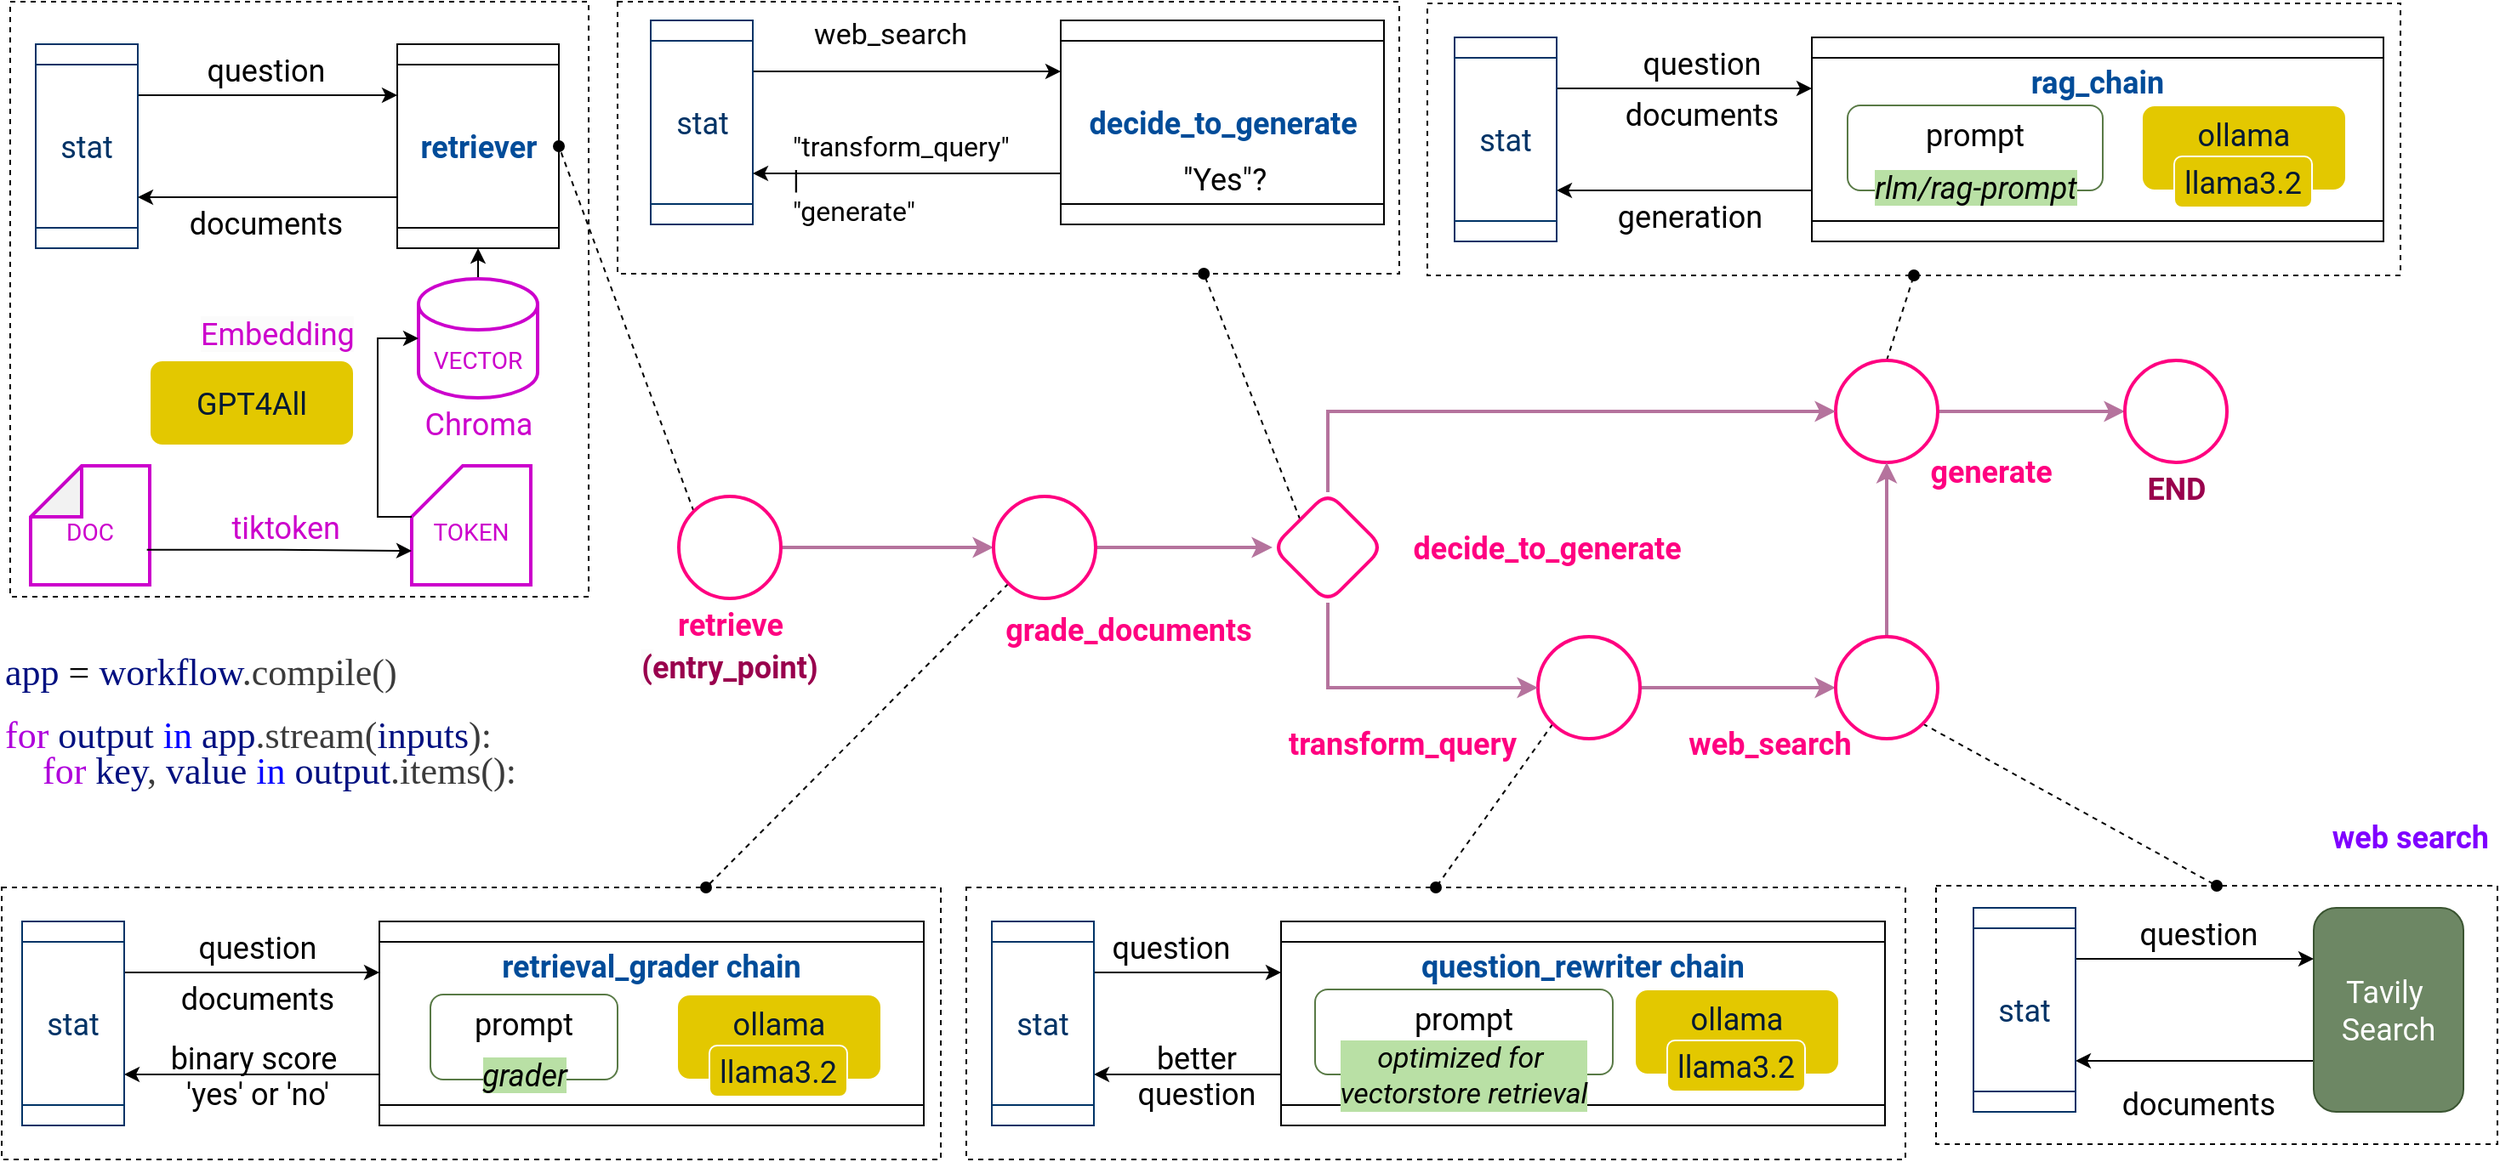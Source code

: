 <mxfile version="24.7.17">
  <diagram name="第 1 页" id="JGTNSw7YOtRR2n-2OMZs">
    <mxGraphModel dx="2571" dy="1176" grid="1" gridSize="10" guides="1" tooltips="1" connect="1" arrows="1" fold="1" page="1" pageScale="1" pageWidth="827" pageHeight="1169" math="0" shadow="0">
      <root>
        <mxCell id="0" />
        <mxCell id="1" parent="0" />
        <mxCell id="DDGEUJCVJTAiT2eQpah1-75" value="" style="rounded=0;whiteSpace=wrap;html=1;dashed=1;fontFamily=Roboto;fontSize=18;labelBackgroundColor=none;fontColor=default;fontStyle=0;" parent="1" vertex="1">
          <mxGeometry x="-253" y="159" width="340" height="350" as="geometry" />
        </mxCell>
        <mxCell id="DDGEUJCVJTAiT2eQpah1-27" value="&lt;div style=&quot;line-height: 21px; white-space: pre; font-size: 18px;&quot;&gt;&lt;span style=&quot;font-size: 18px;&quot;&gt;retriever&lt;/span&gt;&lt;/div&gt;" style="shape=process;whiteSpace=wrap;html=1;backgroundOutline=1;direction=south;fontFamily=Roboto;fontSize=18;fontColor=#004C99;labelBackgroundColor=none;fontStyle=1;" parent="1" vertex="1">
          <mxGeometry x="-25.5" y="184" width="95" height="120" as="geometry" />
        </mxCell>
        <mxCell id="DDGEUJCVJTAiT2eQpah1-109" value="" style="rounded=0;whiteSpace=wrap;html=1;dashed=1;fontColor=default;fontFamily=Roboto;fontSize=18;" parent="1" vertex="1">
          <mxGeometry x="104" y="159" width="459.5" height="160" as="geometry" />
        </mxCell>
        <mxCell id="DDGEUJCVJTAiT2eQpah1-105" value="&lt;span style=&quot;font-size: 18px; white-space: pre; background-color: rgb(255, 255, 255);&quot;&gt;decide_to_generate&lt;/span&gt;" style="shape=process;whiteSpace=wrap;html=1;backgroundOutline=1;direction=south;fontFamily=Roboto;fontSize=18;fontColor=#004C99;labelBackgroundColor=none;fontStyle=1;" parent="1" vertex="1">
          <mxGeometry x="364.5" y="170" width="190" height="120" as="geometry" />
        </mxCell>
        <mxCell id="DDGEUJCVJTAiT2eQpah1-88" value="" style="rounded=0;whiteSpace=wrap;html=1;dashed=1;fontColor=default;fontFamily=Roboto;fontSize=18;" parent="1" vertex="1">
          <mxGeometry x="309" y="680" width="552" height="160" as="geometry" />
        </mxCell>
        <mxCell id="DDGEUJCVJTAiT2eQpah1-64" value="&lt;div style=&quot;background-color: rgb(255, 255, 255); font-size: 18px; line-height: 21px; white-space-collapse: preserve;&quot;&gt;&lt;span style=&quot;font-size: 18px;&quot;&gt;better&lt;/span&gt;&lt;/div&gt;&lt;div style=&quot;background-color: rgb(255, 255, 255); font-size: 18px; line-height: 21px; white-space-collapse: preserve;&quot;&gt;&lt;span style=&quot;font-size: 18px;&quot;&gt;question&lt;/span&gt;&lt;/div&gt;" style="text;html=1;align=center;verticalAlign=middle;resizable=0;points=[];autosize=1;strokeColor=none;fillColor=none;fontFamily=Roboto;fontSize=18;labelBackgroundColor=none;fontColor=default;fontStyle=0;" parent="1" vertex="1">
          <mxGeometry x="399" y="760" width="90" height="60" as="geometry" />
        </mxCell>
        <mxCell id="DDGEUJCVJTAiT2eQpah1-95" value="" style="rounded=0;whiteSpace=wrap;html=1;dashed=1;fontColor=default;fontFamily=Roboto;fontSize=18;" parent="1" vertex="1">
          <mxGeometry x="879" y="679" width="330" height="152" as="geometry" />
        </mxCell>
        <mxCell id="DDGEUJCVJTAiT2eQpah1-85" value="" style="rounded=0;whiteSpace=wrap;html=1;dashed=1;fontColor=default;fontFamily=Roboto;fontSize=18;" parent="1" vertex="1">
          <mxGeometry x="-258" y="680" width="552" height="160" as="geometry" />
        </mxCell>
        <mxCell id="DDGEUJCVJTAiT2eQpah1-83" value="" style="rounded=0;whiteSpace=wrap;html=1;dashed=1;fontColor=default;fontFamily=Roboto;fontSize=18;" parent="1" vertex="1">
          <mxGeometry x="580" y="160" width="572" height="160" as="geometry" />
        </mxCell>
        <mxCell id="DDGEUJCVJTAiT2eQpah1-49" value="&lt;div style=&quot;line-height: 21px; white-space: pre; font-size: 18px;&quot;&gt;&lt;div style=&quot;line-height: 21px; font-size: 18px;&quot;&gt;&lt;div style=&quot;line-height: 21px; font-size: 18px;&quot;&gt;&lt;span style=&quot;font-size: 18px;&quot;&gt;rag_chain&lt;/span&gt;&lt;/div&gt;&lt;/div&gt;&lt;/div&gt;" style="shape=process;whiteSpace=wrap;html=1;backgroundOutline=1;direction=south;fontFamily=Roboto;fontSize=18;fontColor=#004C99;verticalAlign=top;spacingTop=9;labelBackgroundColor=none;fontStyle=1;" parent="1" vertex="1">
          <mxGeometry x="806" y="180" width="336" height="120" as="geometry" />
        </mxCell>
        <mxCell id="DDGEUJCVJTAiT2eQpah1-59" value="&lt;div style=&quot;font-size: 18px; line-height: 21px; white-space: pre;&quot;&gt;&lt;span style=&quot;font-size: 18px;&quot;&gt;prompt&lt;/span&gt;&lt;/div&gt;" style="rounded=1;whiteSpace=wrap;html=1;verticalAlign=top;fontFamily=Roboto;fontSize=18;labelBackgroundColor=none;fontColor=default;fontStyle=0;strokeColor=#597A46;" parent="1" vertex="1">
          <mxGeometry x="827" y="220" width="150" height="50" as="geometry" />
        </mxCell>
        <mxCell id="DDGEUJCVJTAiT2eQpah1-47" value="&lt;div style=&quot;font-size: 18px; line-height: 21px; white-space-collapse: preserve;&quot;&gt;&lt;span style=&quot;font-size: 18px;&quot;&gt;binary score &lt;/span&gt;&lt;/div&gt;&lt;div style=&quot;font-size: 18px; line-height: 21px; white-space-collapse: preserve;&quot;&gt;&lt;span style=&quot;font-size: 18px;&quot;&gt;&#39;yes&#39; or &#39;no&#39;&lt;/span&gt;&lt;/div&gt;" style="text;html=1;align=center;verticalAlign=middle;resizable=0;points=[];autosize=1;strokeColor=none;fillColor=none;fontFamily=Roboto;fontSize=18;labelBackgroundColor=none;fontColor=default;fontStyle=0;" parent="1" vertex="1">
          <mxGeometry x="-173" y="760" width="130" height="60" as="geometry" />
        </mxCell>
        <mxCell id="DDGEUJCVJTAiT2eQpah1-48" style="edgeStyle=orthogonalEdgeStyle;rounded=0;orthogonalLoop=1;jettySize=auto;html=1;exitX=0.75;exitY=1;exitDx=0;exitDy=0;entryX=0.75;entryY=0;entryDx=0;entryDy=0;fontFamily=Roboto;fontSize=18;labelBackgroundColor=none;fontColor=default;fontStyle=0;" parent="1" source="DDGEUJCVJTAiT2eQpah1-38" target="DDGEUJCVJTAiT2eQpah1-42" edge="1">
          <mxGeometry relative="1" as="geometry" />
        </mxCell>
        <mxCell id="DDGEUJCVJTAiT2eQpah1-38" value="&lt;div style=&quot;line-height: 21px; white-space: pre; font-size: 18px;&quot;&gt;&lt;div style=&quot;line-height: 21px; font-size: 18px;&quot;&gt;&lt;span style=&quot;font-size: 18px;&quot;&gt;retrieval_grader chain&lt;/span&gt;&lt;/div&gt;&lt;/div&gt;" style="shape=process;whiteSpace=wrap;html=1;backgroundOutline=1;direction=south;fontFamily=Roboto;fontSize=18;fontColor=#004C99;verticalAlign=top;spacingTop=9;labelBackgroundColor=none;fontStyle=1;" parent="1" vertex="1">
          <mxGeometry x="-36" y="700" width="320" height="120" as="geometry" />
        </mxCell>
        <mxCell id="DDGEUJCVJTAiT2eQpah1-40" value="ollama" style="rounded=1;whiteSpace=wrap;html=1;verticalAlign=top;fontFamily=Roboto;fontSize=18;labelBackgroundColor=none;fontColor=#001933;fontStyle=0;strokeColor=#FFFFFF;fillColor=#e3c800;" parent="1" vertex="1">
          <mxGeometry x="139" y="743" width="120" height="50" as="geometry" />
        </mxCell>
        <mxCell id="DDGEUJCVJTAiT2eQpah1-14" style="edgeStyle=orthogonalEdgeStyle;rounded=0;orthogonalLoop=1;jettySize=auto;html=1;exitX=1;exitY=0.5;exitDx=0;exitDy=0;entryX=0;entryY=0.5;entryDx=0;entryDy=0;fontSize=18;fontFamily=Roboto;labelBackgroundColor=none;fontColor=default;fontStyle=0;strokeWidth=2;strokeColor=#B5739D;" parent="1" source="DDGEUJCVJTAiT2eQpah1-1" target="DDGEUJCVJTAiT2eQpah1-2" edge="1">
          <mxGeometry relative="1" as="geometry" />
        </mxCell>
        <mxCell id="DDGEUJCVJTAiT2eQpah1-78" style="rounded=0;orthogonalLoop=1;jettySize=auto;html=1;exitX=0;exitY=0;exitDx=0;exitDy=0;entryX=0.5;entryY=0;entryDx=0;entryDy=0;endArrow=oval;endFill=1;fontFamily=Roboto;fontSize=18;labelBackgroundColor=none;fontColor=default;fontStyle=0;dashed=1;" parent="1" source="DDGEUJCVJTAiT2eQpah1-1" target="DDGEUJCVJTAiT2eQpah1-27" edge="1">
          <mxGeometry relative="1" as="geometry" />
        </mxCell>
        <mxCell id="DDGEUJCVJTAiT2eQpah1-1" value="" style="ellipse;whiteSpace=wrap;html=1;aspect=fixed;fontSize=18;fontFamily=Roboto;labelBackgroundColor=none;fontColor=default;fontStyle=0;strokeWidth=2;strokeColor=#FF0080;" parent="1" vertex="1">
          <mxGeometry x="140" y="450" width="60" height="60" as="geometry" />
        </mxCell>
        <mxCell id="DDGEUJCVJTAiT2eQpah1-17" style="edgeStyle=orthogonalEdgeStyle;rounded=0;orthogonalLoop=1;jettySize=auto;html=1;exitX=1;exitY=0.5;exitDx=0;exitDy=0;entryX=0;entryY=0.5;entryDx=0;entryDy=0;fontSize=18;fontFamily=Roboto;labelBackgroundColor=none;fontColor=default;fontStyle=0;strokeWidth=2;strokeColor=#B5739D;" parent="1" source="DDGEUJCVJTAiT2eQpah1-2" target="DDGEUJCVJTAiT2eQpah1-16" edge="1">
          <mxGeometry relative="1" as="geometry" />
        </mxCell>
        <mxCell id="DDGEUJCVJTAiT2eQpah1-86" style="rounded=0;orthogonalLoop=1;jettySize=auto;html=1;exitX=0;exitY=1;exitDx=0;exitDy=0;entryX=0.75;entryY=0;entryDx=0;entryDy=0;endArrow=oval;endFill=1;fontColor=default;fontFamily=Roboto;fontSize=18;dashed=1;" parent="1" source="DDGEUJCVJTAiT2eQpah1-2" target="DDGEUJCVJTAiT2eQpah1-85" edge="1">
          <mxGeometry relative="1" as="geometry" />
        </mxCell>
        <mxCell id="DDGEUJCVJTAiT2eQpah1-2" value="" style="ellipse;whiteSpace=wrap;html=1;aspect=fixed;fontSize=18;fontFamily=Roboto;labelBackgroundColor=none;fontColor=default;fontStyle=0;strokeWidth=2;strokeColor=#FF0080;" parent="1" vertex="1">
          <mxGeometry x="325" y="450" width="60" height="60" as="geometry" />
        </mxCell>
        <mxCell id="DDGEUJCVJTAiT2eQpah1-20" style="edgeStyle=orthogonalEdgeStyle;rounded=0;orthogonalLoop=1;jettySize=auto;html=1;exitX=1;exitY=0.5;exitDx=0;exitDy=0;entryX=0;entryY=0.5;entryDx=0;entryDy=0;fontSize=18;fontFamily=Roboto;labelBackgroundColor=none;fontColor=default;fontStyle=0;strokeWidth=2;strokeColor=#B5739D;" parent="1" source="DDGEUJCVJTAiT2eQpah1-3" target="DDGEUJCVJTAiT2eQpah1-5" edge="1">
          <mxGeometry relative="1" as="geometry" />
        </mxCell>
        <mxCell id="DDGEUJCVJTAiT2eQpah1-84" style="rounded=0;orthogonalLoop=1;jettySize=auto;html=1;exitX=0.5;exitY=0;exitDx=0;exitDy=0;entryX=0.5;entryY=1;entryDx=0;entryDy=0;endArrow=oval;endFill=1;fontColor=default;fontFamily=Roboto;fontSize=18;dashed=1;" parent="1" source="DDGEUJCVJTAiT2eQpah1-3" target="DDGEUJCVJTAiT2eQpah1-83" edge="1">
          <mxGeometry relative="1" as="geometry">
            <mxPoint x="1156.5" y="193" as="sourcePoint" />
          </mxGeometry>
        </mxCell>
        <mxCell id="DDGEUJCVJTAiT2eQpah1-3" value="" style="ellipse;whiteSpace=wrap;html=1;aspect=fixed;fontSize=18;fontFamily=Roboto;labelBackgroundColor=none;fontColor=default;fontStyle=0;strokeWidth=2;strokeColor=#FF0080;" parent="1" vertex="1">
          <mxGeometry x="820" y="370" width="60" height="60" as="geometry" />
        </mxCell>
        <mxCell id="DDGEUJCVJTAiT2eQpah1-89" style="rounded=0;orthogonalLoop=1;jettySize=auto;html=1;exitX=0;exitY=1;exitDx=0;exitDy=0;entryX=0.5;entryY=0;entryDx=0;entryDy=0;endArrow=oval;endFill=1;fontColor=default;fontFamily=Roboto;fontSize=18;dashed=1;" parent="1" source="DDGEUJCVJTAiT2eQpah1-4" target="DDGEUJCVJTAiT2eQpah1-88" edge="1">
          <mxGeometry relative="1" as="geometry" />
        </mxCell>
        <mxCell id="DDGEUJCVJTAiT2eQpah1-97" style="edgeStyle=orthogonalEdgeStyle;rounded=0;orthogonalLoop=1;jettySize=auto;html=1;exitX=1;exitY=0.5;exitDx=0;exitDy=0;entryX=0;entryY=0.5;entryDx=0;entryDy=0;fontColor=default;fontFamily=Roboto;fontSize=18;strokeWidth=2;strokeColor=#B5739D;" parent="1" source="DDGEUJCVJTAiT2eQpah1-4" target="DDGEUJCVJTAiT2eQpah1-6" edge="1">
          <mxGeometry relative="1" as="geometry" />
        </mxCell>
        <mxCell id="DDGEUJCVJTAiT2eQpah1-4" value="" style="ellipse;whiteSpace=wrap;html=1;aspect=fixed;fontSize=18;fontFamily=Roboto;labelBackgroundColor=none;fontColor=default;fontStyle=0;strokeWidth=2;strokeColor=#FF0080;" parent="1" vertex="1">
          <mxGeometry x="645" y="532.5" width="60" height="60" as="geometry" />
        </mxCell>
        <mxCell id="DDGEUJCVJTAiT2eQpah1-5" value="" style="ellipse;whiteSpace=wrap;html=1;aspect=fixed;fontSize=18;fontFamily=Roboto;labelBackgroundColor=none;fontColor=default;fontStyle=0;strokeWidth=2;strokeColor=#FF0080;" parent="1" vertex="1">
          <mxGeometry x="990" y="370" width="60" height="60" as="geometry" />
        </mxCell>
        <mxCell id="DDGEUJCVJTAiT2eQpah1-96" style="rounded=0;orthogonalLoop=1;jettySize=auto;html=1;exitX=1;exitY=1;exitDx=0;exitDy=0;entryX=0.5;entryY=0;entryDx=0;entryDy=0;endArrow=oval;endFill=1;fontColor=default;fontFamily=Roboto;fontSize=18;dashed=1;" parent="1" source="DDGEUJCVJTAiT2eQpah1-6" target="DDGEUJCVJTAiT2eQpah1-95" edge="1">
          <mxGeometry relative="1" as="geometry" />
        </mxCell>
        <mxCell id="DDGEUJCVJTAiT2eQpah1-98" style="edgeStyle=orthogonalEdgeStyle;rounded=0;orthogonalLoop=1;jettySize=auto;html=1;exitX=0.5;exitY=0;exitDx=0;exitDy=0;fontColor=default;fontFamily=Roboto;fontSize=18;strokeWidth=2;strokeColor=#B5739D;" parent="1" source="DDGEUJCVJTAiT2eQpah1-6" target="DDGEUJCVJTAiT2eQpah1-3" edge="1">
          <mxGeometry relative="1" as="geometry" />
        </mxCell>
        <mxCell id="DDGEUJCVJTAiT2eQpah1-6" value="" style="ellipse;whiteSpace=wrap;html=1;aspect=fixed;fontSize=18;fontFamily=Roboto;labelBackgroundColor=none;fontColor=default;fontStyle=0;strokeWidth=2;strokeColor=#FF0080;" parent="1" vertex="1">
          <mxGeometry x="820" y="532.5" width="60" height="60" as="geometry" />
        </mxCell>
        <mxCell id="DDGEUJCVJTAiT2eQpah1-7" value="&lt;div style=&quot;font-size: 18px; line-height: 21px; white-space-collapse: preserve;&quot;&gt;&lt;span style=&quot;font-size: 18px;&quot;&gt;retrieve&lt;/span&gt;&lt;/div&gt;" style="text;html=1;align=center;verticalAlign=middle;resizable=0;points=[];autosize=1;strokeColor=none;fillColor=none;fontSize=18;fontFamily=Roboto;fontColor=#FF0080;labelBackgroundColor=none;fontStyle=1;" parent="1" vertex="1">
          <mxGeometry x="130" y="510" width="80" height="30" as="geometry" />
        </mxCell>
        <mxCell id="DDGEUJCVJTAiT2eQpah1-8" value="&lt;div style=&quot;font-size: 18px; line-height: 21px; white-space-collapse: preserve;&quot;&gt;&lt;span style=&quot;font-size: 18px;&quot;&gt;grade_documents&lt;/span&gt;&lt;/div&gt;" style="text;html=1;align=center;verticalAlign=middle;resizable=0;points=[];autosize=1;strokeColor=none;fillColor=none;fontSize=18;fontFamily=Roboto;fontColor=#FF0080;labelBackgroundColor=none;fontStyle=1;" parent="1" vertex="1">
          <mxGeometry x="319" y="512.5" width="170" height="30" as="geometry" />
        </mxCell>
        <mxCell id="DDGEUJCVJTAiT2eQpah1-9" value="&lt;div style=&quot;font-size: 18px; line-height: 21px; white-space-collapse: preserve;&quot;&gt;&lt;span style=&quot;font-size: 18px;&quot;&gt;generate&lt;/span&gt;&lt;/div&gt;" style="text;html=1;align=center;verticalAlign=middle;resizable=0;points=[];autosize=1;strokeColor=none;fillColor=none;fontSize=18;fontFamily=Roboto;fontColor=#FF0080;labelBackgroundColor=none;fontStyle=1;" parent="1" vertex="1">
          <mxGeometry x="866" y="420" width="90" height="30" as="geometry" />
        </mxCell>
        <mxCell id="DDGEUJCVJTAiT2eQpah1-10" value="&lt;div style=&quot;font-size: 18px; line-height: 21px; white-space-collapse: preserve;&quot;&gt;&lt;span style=&quot;font-size: 18px;&quot;&gt;transform_query&lt;/span&gt;&lt;/div&gt;" style="text;html=1;align=center;verticalAlign=middle;resizable=0;points=[];autosize=1;strokeColor=none;fillColor=none;fontSize=18;fontFamily=Roboto;fontColor=#FF0080;labelBackgroundColor=none;fontStyle=1;" parent="1" vertex="1">
          <mxGeometry x="485" y="580" width="160" height="30" as="geometry" />
        </mxCell>
        <mxCell id="DDGEUJCVJTAiT2eQpah1-11" value="&lt;div style=&quot;font-size: 18px; line-height: 21px; white-space-collapse: preserve;&quot;&gt;&lt;span style=&quot;font-size: 18px;&quot;&gt;web_search&lt;/span&gt;&lt;/div&gt;" style="text;html=1;align=center;verticalAlign=middle;resizable=0;points=[];autosize=1;strokeColor=none;fillColor=none;fontSize=18;fontFamily=Roboto;fontColor=#FF0080;labelBackgroundColor=none;fontStyle=1;" parent="1" vertex="1">
          <mxGeometry x="721" y="580" width="120" height="30" as="geometry" />
        </mxCell>
        <mxCell id="DDGEUJCVJTAiT2eQpah1-12" value="&lt;div style=&quot;font-size: 18px; line-height: 21px; white-space-collapse: preserve;&quot;&gt;&lt;span style=&quot;font-size: 18px;&quot;&gt;END&lt;/span&gt;&lt;/div&gt;" style="text;html=1;align=center;verticalAlign=middle;resizable=0;points=[];autosize=1;strokeColor=none;fillColor=none;fontSize=18;fontFamily=Roboto;fontColor=#99004D;labelBackgroundColor=none;fontStyle=1;" parent="1" vertex="1">
          <mxGeometry x="990" y="430" width="60" height="30" as="geometry" />
        </mxCell>
        <mxCell id="DDGEUJCVJTAiT2eQpah1-13" value="&lt;div style=&quot;font-size: 18px; line-height: 21px; white-space-collapse: preserve;&quot;&gt;&lt;br style=&quot;font-size: 18px;&quot;&gt;&lt;/div&gt;" style="text;html=1;align=center;verticalAlign=middle;resizable=0;points=[];autosize=1;strokeColor=none;fillColor=none;fontSize=18;fontFamily=Roboto;labelBackgroundColor=none;fontColor=default;fontStyle=0;" parent="1" vertex="1">
          <mxGeometry x="-3" y="499" width="20" height="30" as="geometry" />
        </mxCell>
        <mxCell id="DDGEUJCVJTAiT2eQpah1-15" value="&lt;div style=&quot;font-size: 18px; line-height: 21px; white-space-collapse: preserve;&quot;&gt;&lt;span style=&quot;font-size: 18px;&quot;&gt;decide_to_generate&lt;/span&gt;&lt;/div&gt;" style="text;html=1;align=center;verticalAlign=middle;resizable=0;points=[];autosize=1;strokeColor=none;fillColor=none;fontSize=18;fontFamily=Roboto;labelBackgroundColor=none;fontColor=#FF0080;fontStyle=1;" parent="1" vertex="1">
          <mxGeometry x="559.5" y="465" width="180" height="30" as="geometry" />
        </mxCell>
        <mxCell id="DDGEUJCVJTAiT2eQpah1-18" style="edgeStyle=orthogonalEdgeStyle;rounded=0;orthogonalLoop=1;jettySize=auto;html=1;exitX=0.5;exitY=0;exitDx=0;exitDy=0;entryX=0;entryY=0.5;entryDx=0;entryDy=0;fontSize=18;fontFamily=Roboto;labelBackgroundColor=none;fontColor=default;fontStyle=0;strokeWidth=2;strokeColor=#B5739D;" parent="1" source="DDGEUJCVJTAiT2eQpah1-16" target="DDGEUJCVJTAiT2eQpah1-3" edge="1">
          <mxGeometry relative="1" as="geometry" />
        </mxCell>
        <mxCell id="DDGEUJCVJTAiT2eQpah1-19" style="edgeStyle=orthogonalEdgeStyle;rounded=0;orthogonalLoop=1;jettySize=auto;html=1;exitX=0.5;exitY=1;exitDx=0;exitDy=0;entryX=0;entryY=0.5;entryDx=0;entryDy=0;fontSize=18;fontFamily=Roboto;labelBackgroundColor=none;fontColor=default;fontStyle=0;strokeWidth=2;strokeColor=#B5739D;" parent="1" source="DDGEUJCVJTAiT2eQpah1-16" target="DDGEUJCVJTAiT2eQpah1-4" edge="1">
          <mxGeometry relative="1" as="geometry" />
        </mxCell>
        <mxCell id="DDGEUJCVJTAiT2eQpah1-110" style="rounded=0;orthogonalLoop=1;jettySize=auto;html=1;exitX=0;exitY=0;exitDx=0;exitDy=0;entryX=0.75;entryY=1;entryDx=0;entryDy=0;endArrow=oval;endFill=1;fontColor=default;fontFamily=Roboto;fontSize=18;dashed=1;" parent="1" source="DDGEUJCVJTAiT2eQpah1-16" target="DDGEUJCVJTAiT2eQpah1-109" edge="1">
          <mxGeometry relative="1" as="geometry" />
        </mxCell>
        <mxCell id="DDGEUJCVJTAiT2eQpah1-16" value="" style="rhombus;whiteSpace=wrap;html=1;rounded=1;aspect=fixed;fontSize=18;fontFamily=Roboto;labelBackgroundColor=none;fontColor=default;fontStyle=0;strokeWidth=2;strokeColor=#FF0080;" parent="1" vertex="1">
          <mxGeometry x="489" y="447.5" width="65" height="65" as="geometry" />
        </mxCell>
        <mxCell id="DDGEUJCVJTAiT2eQpah1-21" value="&lt;div style=&quot;font-size: 18px; line-height: 21px; white-space-collapse: preserve;&quot;&gt;&lt;span style=&quot;font-size: 18px;&quot;&gt;question&lt;/span&gt;&lt;/div&gt;" style="text;html=1;align=center;verticalAlign=middle;resizable=0;points=[];autosize=1;strokeColor=none;fillColor=none;fontFamily=Roboto;fontSize=18;fontColor=default;labelBackgroundColor=none;fontStyle=0;" parent="1" vertex="1">
          <mxGeometry x="-148" y="184" width="90" height="30" as="geometry" />
        </mxCell>
        <mxCell id="DDGEUJCVJTAiT2eQpah1-22" value="&lt;div style=&quot;font-size: 18px; line-height: 21px; white-space-collapse: preserve;&quot;&gt;&lt;span style=&quot;font-size: 18px;&quot;&gt;documents&lt;/span&gt;&lt;/div&gt;" style="text;html=1;align=center;verticalAlign=middle;resizable=0;points=[];autosize=1;strokeColor=none;fillColor=none;fontFamily=Roboto;fontSize=18;fontColor=default;labelBackgroundColor=none;fontStyle=0;" parent="1" vertex="1">
          <mxGeometry x="-158" y="274" width="110" height="30" as="geometry" />
        </mxCell>
        <mxCell id="DDGEUJCVJTAiT2eQpah1-26" style="edgeStyle=orthogonalEdgeStyle;rounded=0;orthogonalLoop=1;jettySize=auto;html=1;exitX=0.25;exitY=0;exitDx=0;exitDy=0;entryX=0.25;entryY=1;entryDx=0;entryDy=0;fontFamily=Roboto;fontSize=18;fontColor=default;labelBackgroundColor=none;fontStyle=0;" parent="1" source="DDGEUJCVJTAiT2eQpah1-23" target="DDGEUJCVJTAiT2eQpah1-27" edge="1">
          <mxGeometry relative="1" as="geometry">
            <mxPoint x="-63" y="209.0" as="targetPoint" />
          </mxGeometry>
        </mxCell>
        <mxCell id="DDGEUJCVJTAiT2eQpah1-23" value="stat" style="shape=process;whiteSpace=wrap;html=1;backgroundOutline=1;direction=south;fontFamily=Roboto;fontSize=18;fontColor=#003366;labelBackgroundColor=none;fontStyle=0;strokeColor=#003366;" parent="1" vertex="1">
          <mxGeometry x="-238" y="184" width="60" height="120" as="geometry" />
        </mxCell>
        <mxCell id="DDGEUJCVJTAiT2eQpah1-29" style="edgeStyle=orthogonalEdgeStyle;rounded=0;orthogonalLoop=1;jettySize=auto;html=1;exitX=0.75;exitY=1;exitDx=0;exitDy=0;entryX=0.75;entryY=0;entryDx=0;entryDy=0;fontFamily=Roboto;fontSize=18;fontColor=default;labelBackgroundColor=none;fontStyle=0;" parent="1" source="DDGEUJCVJTAiT2eQpah1-27" target="DDGEUJCVJTAiT2eQpah1-23" edge="1">
          <mxGeometry relative="1" as="geometry" />
        </mxCell>
        <mxCell id="DDGEUJCVJTAiT2eQpah1-30" value="DOC" style="shape=note;whiteSpace=wrap;html=1;backgroundOutline=1;darkOpacity=0.05;verticalAlign=middle;fontFamily=Roboto;fontSize=14;spacingTop=10;spacingBottom=3;flipH=1;labelBackgroundColor=none;fontStyle=0;fillColor=none;strokeColor=#CC00CC;fontColor=#CC00CC;strokeWidth=2;" parent="1" vertex="1">
          <mxGeometry x="-241" y="432" width="70" height="70" as="geometry" />
        </mxCell>
        <mxCell id="DDGEUJCVJTAiT2eQpah1-31" value="TOKEN" style="shape=card;whiteSpace=wrap;html=1;verticalAlign=middle;fontFamily=Roboto;fontSize=14;spacingTop=10;spacingBottom=3;direction=east;labelBackgroundColor=none;fontStyle=0;fillColor=none;strokeColor=#CC00CC;fontColor=#CC00CC;strokeWidth=2;" parent="1" vertex="1">
          <mxGeometry x="-17" y="432" width="70" height="70" as="geometry" />
        </mxCell>
        <mxCell id="DDGEUJCVJTAiT2eQpah1-36" style="edgeStyle=orthogonalEdgeStyle;rounded=0;orthogonalLoop=1;jettySize=auto;html=1;exitX=0.5;exitY=0;exitDx=0;exitDy=0;exitPerimeter=0;entryX=1;entryY=0.5;entryDx=0;entryDy=0;fontSize=18;fontFamily=Roboto;labelBackgroundColor=none;fontColor=default;fontStyle=0;" parent="1" source="DDGEUJCVJTAiT2eQpah1-32" target="DDGEUJCVJTAiT2eQpah1-27" edge="1">
          <mxGeometry relative="1" as="geometry" />
        </mxCell>
        <mxCell id="DDGEUJCVJTAiT2eQpah1-32" value="VECTOR" style="shape=cylinder3;whiteSpace=wrap;html=1;boundedLbl=1;backgroundOutline=1;size=15;verticalAlign=middle;fontFamily=Roboto;fontSize=14;spacingTop=6;spacingBottom=5;labelBackgroundColor=none;fontStyle=0;fillColor=none;strokeColor=#CC00CC;fontColor=#CC00CC;strokeWidth=2;" parent="1" vertex="1">
          <mxGeometry x="-13" y="322" width="70" height="70" as="geometry" />
        </mxCell>
        <mxCell id="DDGEUJCVJTAiT2eQpah1-33" style="edgeStyle=orthogonalEdgeStyle;rounded=0;orthogonalLoop=1;jettySize=auto;html=1;entryX=0;entryY=0;entryDx=0;entryDy=50;entryPerimeter=0;fontSize=18;fontFamily=Roboto;labelBackgroundColor=none;fontColor=default;fontStyle=0;exitX=0.024;exitY=0.705;exitDx=0;exitDy=0;exitPerimeter=0;" parent="1" source="DDGEUJCVJTAiT2eQpah1-30" target="DDGEUJCVJTAiT2eQpah1-31" edge="1">
          <mxGeometry relative="1" as="geometry">
            <Array as="points" />
          </mxGeometry>
        </mxCell>
        <mxCell id="DDGEUJCVJTAiT2eQpah1-39" value="&lt;div style=&quot;line-height: 21px;&quot;&gt;&lt;span style=&quot;white-space: pre;&quot;&gt;llama3.2&lt;/span&gt;&lt;br&gt;&lt;/div&gt;" style="rounded=1;whiteSpace=wrap;html=1;fontFamily=Roboto;fontSize=18;labelBackgroundColor=none;fontColor=#001933;fontStyle=0;strokeColor=#FFFFFF;fillColor=#e3c800;" parent="1" vertex="1">
          <mxGeometry x="158" y="773" width="81" height="30" as="geometry" />
        </mxCell>
        <mxCell id="DDGEUJCVJTAiT2eQpah1-41" value="&lt;div style=&quot;font-size: 18px; line-height: 21px; white-space: pre;&quot;&gt;&lt;span style=&quot;font-size: 18px;&quot;&gt;prompt&lt;/span&gt;&lt;/div&gt;" style="rounded=1;whiteSpace=wrap;html=1;verticalAlign=top;fontFamily=Roboto;fontSize=18;labelBackgroundColor=none;fontColor=default;fontStyle=0;strokeColor=#597A46;" parent="1" vertex="1">
          <mxGeometry x="-6" y="743" width="110" height="50" as="geometry" />
        </mxCell>
        <mxCell id="DDGEUJCVJTAiT2eQpah1-43" style="edgeStyle=orthogonalEdgeStyle;rounded=0;orthogonalLoop=1;jettySize=auto;html=1;exitX=0.25;exitY=0;exitDx=0;exitDy=0;entryX=0.25;entryY=1;entryDx=0;entryDy=0;fontFamily=Roboto;fontSize=18;labelBackgroundColor=none;fontColor=default;fontStyle=0;" parent="1" source="DDGEUJCVJTAiT2eQpah1-42" target="DDGEUJCVJTAiT2eQpah1-38" edge="1">
          <mxGeometry relative="1" as="geometry" />
        </mxCell>
        <mxCell id="DDGEUJCVJTAiT2eQpah1-42" value="stat" style="shape=process;whiteSpace=wrap;html=1;backgroundOutline=1;direction=south;fontFamily=Roboto;fontSize=18;fontColor=#003366;labelBackgroundColor=none;fontStyle=0;strokeColor=#003366;" parent="1" vertex="1">
          <mxGeometry x="-246" y="700" width="60" height="120" as="geometry" />
        </mxCell>
        <mxCell id="DDGEUJCVJTAiT2eQpah1-44" value="&lt;div style=&quot;font-size: 18px; line-height: 21px; white-space-collapse: preserve;&quot;&gt;&lt;span style=&quot;font-size: 18px;&quot;&gt;question&lt;/span&gt;&lt;/div&gt;" style="text;html=1;align=center;verticalAlign=middle;resizable=0;points=[];autosize=1;strokeColor=none;fillColor=none;fontFamily=Roboto;fontSize=18;fontColor=default;labelBackgroundColor=none;fontStyle=0;" parent="1" vertex="1">
          <mxGeometry x="-153" y="700" width="90" height="30" as="geometry" />
        </mxCell>
        <mxCell id="DDGEUJCVJTAiT2eQpah1-45" value="&lt;div style=&quot;font-size: 18px; line-height: 21px; white-space-collapse: preserve;&quot;&gt;&lt;span style=&quot;font-size: 18px;&quot;&gt;documents&lt;/span&gt;&lt;/div&gt;" style="text;html=1;align=center;verticalAlign=middle;resizable=0;points=[];autosize=1;strokeColor=none;fillColor=none;fontFamily=Roboto;fontSize=18;fontColor=default;labelBackgroundColor=none;fontStyle=0;" parent="1" vertex="1">
          <mxGeometry x="-163" y="730" width="110" height="30" as="geometry" />
        </mxCell>
        <mxCell id="DDGEUJCVJTAiT2eQpah1-46" value="&lt;div style=&quot;font-size: 18px; line-height: 21px; white-space-collapse: preserve;&quot;&gt;&lt;span style=&quot;font-size: 18px;&quot;&gt;grader&lt;/span&gt;&lt;/div&gt;" style="text;html=1;align=center;verticalAlign=middle;resizable=0;points=[];autosize=1;strokeColor=none;fillColor=none;fontFamily=Roboto;fontSize=18;labelBackgroundColor=#B9E0A5;fontColor=default;fontStyle=2;" parent="1" vertex="1">
          <mxGeometry x="14" y="775" width="70" height="30" as="geometry" />
        </mxCell>
        <mxCell id="DDGEUJCVJTAiT2eQpah1-53" style="edgeStyle=orthogonalEdgeStyle;rounded=0;orthogonalLoop=1;jettySize=auto;html=1;exitX=0.75;exitY=1;exitDx=0;exitDy=0;entryX=0.75;entryY=0;entryDx=0;entryDy=0;fontFamily=Roboto;fontSize=18;labelBackgroundColor=none;fontColor=default;fontStyle=0;" parent="1" source="DDGEUJCVJTAiT2eQpah1-49" target="DDGEUJCVJTAiT2eQpah1-51" edge="1">
          <mxGeometry relative="1" as="geometry" />
        </mxCell>
        <mxCell id="DDGEUJCVJTAiT2eQpah1-50" value="&lt;span style=&quot;font-size: 18px; white-space-collapse: preserve;&quot;&gt;generation&lt;/span&gt;" style="text;html=1;align=center;verticalAlign=middle;resizable=0;points=[];autosize=1;strokeColor=none;fillColor=none;fontFamily=Roboto;fontSize=18;labelBackgroundColor=none;fontColor=default;fontStyle=0;" parent="1" vertex="1">
          <mxGeometry x="679" y="265" width="110" height="40" as="geometry" />
        </mxCell>
        <mxCell id="DDGEUJCVJTAiT2eQpah1-52" style="edgeStyle=orthogonalEdgeStyle;rounded=0;orthogonalLoop=1;jettySize=auto;html=1;exitX=0.25;exitY=0;exitDx=0;exitDy=0;entryX=0.25;entryY=1;entryDx=0;entryDy=0;fontFamily=Roboto;fontSize=18;labelBackgroundColor=none;fontColor=default;fontStyle=0;" parent="1" source="DDGEUJCVJTAiT2eQpah1-51" target="DDGEUJCVJTAiT2eQpah1-49" edge="1">
          <mxGeometry relative="1" as="geometry" />
        </mxCell>
        <mxCell id="DDGEUJCVJTAiT2eQpah1-51" value="stat" style="shape=process;whiteSpace=wrap;html=1;backgroundOutline=1;direction=south;fontFamily=Roboto;fontSize=18;fontColor=#003366;labelBackgroundColor=none;fontStyle=0;strokeColor=#003366;" parent="1" vertex="1">
          <mxGeometry x="596" y="180" width="60" height="120" as="geometry" />
        </mxCell>
        <mxCell id="DDGEUJCVJTAiT2eQpah1-54" value="&lt;div style=&quot;font-size: 18px; line-height: 21px; white-space-collapse: preserve;&quot;&gt;&lt;span style=&quot;font-size: 18px;&quot;&gt;question&lt;/span&gt;&lt;/div&gt;" style="text;html=1;align=center;verticalAlign=middle;resizable=0;points=[];autosize=1;strokeColor=none;fillColor=none;fontFamily=Roboto;fontSize=18;fontColor=default;labelBackgroundColor=none;fontStyle=0;" parent="1" vertex="1">
          <mxGeometry x="696" y="180" width="90" height="30" as="geometry" />
        </mxCell>
        <mxCell id="DDGEUJCVJTAiT2eQpah1-55" value="&lt;div style=&quot;font-size: 18px; line-height: 21px; white-space-collapse: preserve;&quot;&gt;&lt;span style=&quot;font-size: 18px;&quot;&gt;documents&lt;/span&gt;&lt;/div&gt;" style="text;html=1;align=center;verticalAlign=middle;resizable=0;points=[];autosize=1;strokeColor=none;fillColor=none;fontFamily=Roboto;fontSize=18;fontColor=default;labelBackgroundColor=none;fontStyle=0;" parent="1" vertex="1">
          <mxGeometry x="686" y="210" width="110" height="30" as="geometry" />
        </mxCell>
        <mxCell id="DDGEUJCVJTAiT2eQpah1-56" value="&lt;div style=&quot;font-size: 18px; line-height: 21px; white-space-collapse: preserve;&quot;&gt;&lt;span style=&quot;font-size: 18px;&quot;&gt;rlm/rag-prompt&lt;/span&gt;&lt;/div&gt;" style="text;html=1;align=center;verticalAlign=middle;resizable=0;points=[];autosize=1;strokeColor=none;fillColor=none;fontFamily=Roboto;fontSize=18;labelBackgroundColor=#B9E0A5;fontColor=default;fontStyle=2;" parent="1" vertex="1">
          <mxGeometry x="827" y="253" width="150" height="30" as="geometry" />
        </mxCell>
        <mxCell id="DDGEUJCVJTAiT2eQpah1-60" value="&lt;div style=&quot;font-size: 18px; line-height: 21px; white-space-collapse: preserve;&quot;&gt;&lt;br style=&quot;font-size: 18px;&quot;&gt;&lt;/div&gt;" style="text;html=1;align=center;verticalAlign=middle;resizable=0;points=[];autosize=1;strokeColor=none;fillColor=none;fontFamily=Roboto;fontSize=18;labelBackgroundColor=none;fontColor=default;fontStyle=0;" parent="1" vertex="1">
          <mxGeometry x="594" y="670" width="20" height="30" as="geometry" />
        </mxCell>
        <mxCell id="DDGEUJCVJTAiT2eQpah1-61" value="&lt;div style=&quot;line-height: 21px; white-space: pre; font-size: 18px;&quot;&gt;&lt;div style=&quot;line-height: 21px; font-size: 18px;&quot;&gt;&lt;div style=&quot;line-height: 21px; font-size: 18px;&quot;&gt;&lt;span style=&quot;font-size: 18px;&quot;&gt;question_rewriter chain&lt;/span&gt;&lt;br style=&quot;font-size: 18px;&quot;&gt;&lt;/div&gt;&lt;/div&gt;&lt;/div&gt;" style="shape=process;whiteSpace=wrap;html=1;backgroundOutline=1;direction=south;fontFamily=Roboto;fontSize=18;fontColor=#004C99;verticalAlign=top;spacingTop=9;labelBackgroundColor=none;fontStyle=1;" parent="1" vertex="1">
          <mxGeometry x="494" y="700" width="355" height="120" as="geometry" />
        </mxCell>
        <mxCell id="DDGEUJCVJTAiT2eQpah1-62" value="&lt;div style=&quot;font-size: 18px; line-height: 21px; white-space: pre;&quot;&gt;&lt;span style=&quot;font-size: 18px;&quot;&gt;prompt&lt;/span&gt;&lt;/div&gt;" style="rounded=1;whiteSpace=wrap;html=1;verticalAlign=top;fontFamily=Roboto;fontSize=18;labelBackgroundColor=none;fontColor=default;fontStyle=0;strokeColor=#597A46;" parent="1" vertex="1">
          <mxGeometry x="514" y="740" width="175" height="50" as="geometry" />
        </mxCell>
        <mxCell id="DDGEUJCVJTAiT2eQpah1-63" style="edgeStyle=orthogonalEdgeStyle;rounded=0;orthogonalLoop=1;jettySize=auto;html=1;exitX=0.75;exitY=1;exitDx=0;exitDy=0;entryX=0.75;entryY=0;entryDx=0;entryDy=0;fontFamily=Roboto;fontSize=18;labelBackgroundColor=none;fontColor=default;fontStyle=0;" parent="1" source="DDGEUJCVJTAiT2eQpah1-61" target="DDGEUJCVJTAiT2eQpah1-66" edge="1">
          <mxGeometry relative="1" as="geometry" />
        </mxCell>
        <mxCell id="DDGEUJCVJTAiT2eQpah1-65" style="edgeStyle=orthogonalEdgeStyle;rounded=0;orthogonalLoop=1;jettySize=auto;html=1;exitX=0.25;exitY=0;exitDx=0;exitDy=0;entryX=0.25;entryY=1;entryDx=0;entryDy=0;fontFamily=Roboto;fontSize=18;labelBackgroundColor=none;fontColor=default;fontStyle=0;" parent="1" source="DDGEUJCVJTAiT2eQpah1-66" target="DDGEUJCVJTAiT2eQpah1-61" edge="1">
          <mxGeometry relative="1" as="geometry" />
        </mxCell>
        <mxCell id="DDGEUJCVJTAiT2eQpah1-66" value="stat" style="shape=process;whiteSpace=wrap;html=1;backgroundOutline=1;direction=south;fontFamily=Roboto;fontSize=18;fontColor=#003366;labelBackgroundColor=none;fontStyle=0;strokeColor=#003366;" parent="1" vertex="1">
          <mxGeometry x="324" y="700" width="60" height="120" as="geometry" />
        </mxCell>
        <mxCell id="DDGEUJCVJTAiT2eQpah1-67" value="&lt;div style=&quot;font-size: 18px; line-height: 21px; white-space-collapse: preserve;&quot;&gt;&lt;span style=&quot;font-size: 18px;&quot;&gt;question&lt;/span&gt;&lt;/div&gt;" style="text;html=1;align=center;verticalAlign=middle;resizable=0;points=[];autosize=1;strokeColor=none;fillColor=none;fontFamily=Roboto;fontSize=18;fontColor=default;labelBackgroundColor=none;fontStyle=0;" parent="1" vertex="1">
          <mxGeometry x="384" y="700" width="90" height="30" as="geometry" />
        </mxCell>
        <mxCell id="DDGEUJCVJTAiT2eQpah1-72" value="&lt;div style=&quot;font-size: 17px; line-height: 21px; white-space-collapse: preserve;&quot;&gt;&lt;div style=&quot;font-size: 17px;&quot;&gt;&lt;span style=&quot;font-size: 17px;&quot;&gt;optimized &lt;/span&gt;&lt;span style=&quot;font-size: 17px;&quot;&gt;for &lt;/span&gt;&lt;/div&gt;&lt;div style=&quot;font-size: 17px;&quot;&gt;&lt;span style=&quot;font-size: 17px;&quot;&gt;vectorstore retrieval&lt;/span&gt;&lt;/div&gt;&lt;/div&gt;" style="text;html=1;align=center;verticalAlign=middle;resizable=0;points=[];autosize=1;strokeColor=none;fillColor=none;fontFamily=Roboto;fontSize=17;labelBackgroundColor=#B9E0A5;fontColor=default;fontStyle=2;" parent="1" vertex="1">
          <mxGeometry x="516" y="760" width="170" height="60" as="geometry" />
        </mxCell>
        <mxCell id="DDGEUJCVJTAiT2eQpah1-73" value="&lt;div style=&quot;font-size: 18px; line-height: 21px; white-space-collapse: preserve;&quot;&gt;&lt;br style=&quot;font-size: 18px;&quot;&gt;&lt;/div&gt;" style="text;html=1;align=center;verticalAlign=middle;resizable=0;points=[];autosize=1;strokeColor=none;fillColor=none;fontFamily=Roboto;fontSize=18;labelBackgroundColor=none;fontColor=default;fontStyle=0;" parent="1" vertex="1">
          <mxGeometry x="899" y="721.5" width="20" height="30" as="geometry" />
        </mxCell>
        <mxCell id="DDGEUJCVJTAiT2eQpah1-92" style="edgeStyle=orthogonalEdgeStyle;rounded=0;orthogonalLoop=1;jettySize=auto;html=1;exitX=0;exitY=0.75;exitDx=0;exitDy=0;entryX=0.75;entryY=0;entryDx=0;entryDy=0;fontColor=default;fontFamily=Roboto;fontSize=18;" parent="1" source="DDGEUJCVJTAiT2eQpah1-74" target="DDGEUJCVJTAiT2eQpah1-90" edge="1">
          <mxGeometry relative="1" as="geometry" />
        </mxCell>
        <mxCell id="DDGEUJCVJTAiT2eQpah1-74" value="&lt;span style=&quot;font-size: 18px; white-space: pre;&quot;&gt;Tavily &lt;/span&gt;&lt;div style=&quot;font-size: 18px;&quot;&gt;&lt;span style=&quot;font-size: 18px; white-space: pre;&quot;&gt;Search&lt;/span&gt;&lt;/div&gt;" style="rounded=1;whiteSpace=wrap;html=1;fontFamily=Roboto;fontSize=18;labelBackgroundColor=none;fontColor=#ffffff;fontStyle=0;fillColor=#6d8764;strokeColor=#3A5431;" parent="1" vertex="1">
          <mxGeometry x="1101" y="692" width="88" height="120" as="geometry" />
        </mxCell>
        <mxCell id="DDGEUJCVJTAiT2eQpah1-77" style="edgeStyle=orthogonalEdgeStyle;rounded=0;orthogonalLoop=1;jettySize=auto;html=1;exitX=0;exitY=0;exitDx=0;exitDy=30;exitPerimeter=0;entryX=0;entryY=0.5;entryDx=0;entryDy=0;entryPerimeter=0;fontFamily=Roboto;fontSize=18;labelBackgroundColor=none;fontColor=default;fontStyle=0;" parent="1" source="DDGEUJCVJTAiT2eQpah1-31" target="DDGEUJCVJTAiT2eQpah1-32" edge="1">
          <mxGeometry relative="1" as="geometry" />
        </mxCell>
        <mxCell id="DDGEUJCVJTAiT2eQpah1-82" value="tiktoken" style="text;html=1;align=right;verticalAlign=middle;resizable=0;points=[];autosize=1;strokeColor=none;fillColor=none;fontFamily=Roboto;fontSize=18;fontColor=#CC00CC;" parent="1" vertex="1">
          <mxGeometry x="-148" y="447.5" width="90" height="40" as="geometry" />
        </mxCell>
        <mxCell id="DDGEUJCVJTAiT2eQpah1-87" value="&lt;span style=&quot;font-size: 18px; font-style: normal; font-variant-ligatures: normal; font-variant-caps: normal; letter-spacing: normal; orphans: 2; text-indent: 0px; text-transform: none; widows: 2; word-spacing: 0px; -webkit-text-stroke-width: 0px; white-space: pre; background-color: rgb(251, 251, 251); text-decoration-thickness: initial; text-decoration-style: initial; text-decoration-color: initial; float: none; display: inline !important;&quot;&gt;(&lt;/span&gt;&lt;span style=&quot;font-size: 18px; white-space: pre;&quot;&gt;entry_point)&lt;/span&gt;" style="text;whiteSpace=wrap;html=1;align=center;fontColor=#99004D;fontFamily=Roboto;fontSize=18;fontStyle=1" parent="1" vertex="1">
          <mxGeometry x="110" y="532.5" width="120" height="40" as="geometry" />
        </mxCell>
        <mxCell id="DDGEUJCVJTAiT2eQpah1-91" style="edgeStyle=orthogonalEdgeStyle;rounded=0;orthogonalLoop=1;jettySize=auto;html=1;exitX=0.25;exitY=0;exitDx=0;exitDy=0;entryX=0;entryY=0.25;entryDx=0;entryDy=0;fontColor=default;fontFamily=Roboto;fontSize=18;" parent="1" source="DDGEUJCVJTAiT2eQpah1-90" target="DDGEUJCVJTAiT2eQpah1-74" edge="1">
          <mxGeometry relative="1" as="geometry" />
        </mxCell>
        <mxCell id="DDGEUJCVJTAiT2eQpah1-90" value="stat" style="shape=process;whiteSpace=wrap;html=1;backgroundOutline=1;direction=south;fontFamily=Roboto;fontSize=18;fontColor=#003366;labelBackgroundColor=none;fontStyle=0;strokeColor=#003366;" parent="1" vertex="1">
          <mxGeometry x="901" y="692" width="60" height="120" as="geometry" />
        </mxCell>
        <mxCell id="DDGEUJCVJTAiT2eQpah1-93" value="&lt;div style=&quot;font-size: 18px; line-height: 21px; white-space-collapse: preserve;&quot;&gt;&lt;span style=&quot;font-size: 18px;&quot;&gt;question&lt;/span&gt;&lt;/div&gt;" style="text;html=1;align=center;verticalAlign=middle;resizable=0;points=[];autosize=1;strokeColor=none;fillColor=none;fontFamily=Roboto;fontSize=18;fontColor=default;labelBackgroundColor=none;fontStyle=0;" parent="1" vertex="1">
          <mxGeometry x="988" y="692" width="90" height="30" as="geometry" />
        </mxCell>
        <mxCell id="DDGEUJCVJTAiT2eQpah1-94" value="&lt;div style=&quot;font-size: 18px; line-height: 21px; white-space-collapse: preserve;&quot;&gt;&lt;span style=&quot;font-size: 18px;&quot;&gt;documents&lt;/span&gt;&lt;/div&gt;" style="text;html=1;align=center;verticalAlign=middle;resizable=0;points=[];autosize=1;strokeColor=none;fillColor=none;fontFamily=Roboto;fontSize=18;fontColor=default;labelBackgroundColor=none;fontStyle=0;" parent="1" vertex="1">
          <mxGeometry x="978" y="791.5" width="110" height="30" as="geometry" />
        </mxCell>
        <mxCell id="DDGEUJCVJTAiT2eQpah1-106" style="edgeStyle=orthogonalEdgeStyle;rounded=0;orthogonalLoop=1;jettySize=auto;html=1;exitX=0.25;exitY=0;exitDx=0;exitDy=0;entryX=0.25;entryY=1;entryDx=0;entryDy=0;fontColor=default;fontFamily=Roboto;fontSize=18;" parent="1" source="DDGEUJCVJTAiT2eQpah1-100" target="DDGEUJCVJTAiT2eQpah1-105" edge="1">
          <mxGeometry relative="1" as="geometry" />
        </mxCell>
        <mxCell id="DDGEUJCVJTAiT2eQpah1-100" value="stat" style="shape=process;whiteSpace=wrap;html=1;backgroundOutline=1;direction=south;fontFamily=Roboto;fontSize=18;fontColor=#003366;labelBackgroundColor=none;fontStyle=0;strokeColor=#003366;" parent="1" vertex="1">
          <mxGeometry x="123.5" y="170" width="60" height="120" as="geometry" />
        </mxCell>
        <mxCell id="DDGEUJCVJTAiT2eQpah1-101" value="&lt;span style=&quot;font-size: 16px; white-space-collapse: preserve; background-color: rgb(255, 255, 255);&quot;&gt;&quot;transform_query&quot;&lt;/span&gt;&lt;div style=&quot;font-size: 16px;&quot;&gt;&lt;span style=&quot;white-space-collapse: preserve; background-color: rgb(255, 255, 255); font-size: 16px;&quot;&gt;|&lt;/span&gt;&lt;/div&gt;&lt;div style=&quot;font-size: 16px;&quot;&gt;&lt;span style=&quot;white-space-collapse: preserve; background-color: rgb(255, 255, 255); font-size: 16px;&quot;&gt;&quot;generate&quot;&lt;/span&gt;&lt;span style=&quot;font-size: 16px; white-space-collapse: preserve; background-color: rgb(255, 255, 255);&quot;&gt;&lt;br style=&quot;font-size: 16px;&quot;&gt;&lt;/span&gt;&lt;/div&gt;" style="text;html=1;align=left;verticalAlign=middle;resizable=0;points=[];autosize=1;strokeColor=none;fillColor=none;fontColor=default;fontFamily=Roboto;fontSize=16;" parent="1" vertex="1">
          <mxGeometry x="205" y="228" width="150" height="70" as="geometry" />
        </mxCell>
        <mxCell id="DDGEUJCVJTAiT2eQpah1-103" value="&lt;span style=&quot;font-size: 18px; white-space-collapse: preserve; background-color: rgb(255, 255, 255);&quot;&gt; &lt;/span&gt;&lt;span style=&quot;font-size: 18px; white-space-collapse: preserve; background-color: rgb(255, 255, 255);&quot;&gt;&quot;Yes&quot;?&lt;/span&gt;" style="text;html=1;align=left;verticalAlign=middle;resizable=0;points=[];autosize=1;strokeColor=none;fillColor=none;fontColor=default;fontFamily=Roboto;fontSize=18;" parent="1" vertex="1">
          <mxGeometry x="430" y="243" width="80" height="40" as="geometry" />
        </mxCell>
        <mxCell id="DDGEUJCVJTAiT2eQpah1-104" value="&lt;div style=&quot;background-color: rgb(255, 255, 255); font-size: 18px; line-height: 21px; white-space-collapse: preserve;&quot;&gt;&lt;br style=&quot;font-size: 18px;&quot;&gt;&lt;/div&gt;" style="text;html=1;align=center;verticalAlign=middle;resizable=0;points=[];autosize=1;strokeColor=none;fillColor=none;fontColor=default;fontFamily=Roboto;fontSize=18;" parent="1" vertex="1">
          <mxGeometry x="243.5" y="212" width="20" height="30" as="geometry" />
        </mxCell>
        <mxCell id="DDGEUJCVJTAiT2eQpah1-107" style="edgeStyle=orthogonalEdgeStyle;rounded=0;orthogonalLoop=1;jettySize=auto;html=1;exitX=0.75;exitY=1;exitDx=0;exitDy=0;entryX=0.75;entryY=0;entryDx=0;entryDy=0;fontColor=default;fontFamily=Roboto;fontSize=18;" parent="1" source="DDGEUJCVJTAiT2eQpah1-105" target="DDGEUJCVJTAiT2eQpah1-100" edge="1">
          <mxGeometry relative="1" as="geometry" />
        </mxCell>
        <mxCell id="DDGEUJCVJTAiT2eQpah1-108" value="&lt;span style=&quot;font-size: 17px; white-space-collapse: preserve; background-color: rgb(255, 255, 255);&quot;&gt;web_search&lt;/span&gt;" style="text;html=1;align=center;verticalAlign=middle;resizable=0;points=[];autosize=1;strokeColor=none;fillColor=none;fontColor=default;fontFamily=Roboto;fontSize=17;" parent="1" vertex="1">
          <mxGeometry x="208.5" y="162.5" width="110" height="30" as="geometry" />
        </mxCell>
        <mxCell id="DDGEUJCVJTAiT2eQpah1-112" value="&lt;div style=&quot;color: rgb(59, 59, 59); background-color: rgb(255, 255, 255); font-size: 22px; line-height: 21px; white-space-collapse: preserve;&quot;&gt;&lt;span style=&quot;color: rgb(0, 16, 128); font-size: 22px;&quot;&gt;app&lt;/span&gt; &lt;span style=&quot;color: rgb(0, 0, 0); font-size: 22px;&quot;&gt;=&lt;/span&gt; &lt;span style=&quot;color: rgb(0, 16, 128); font-size: 22px;&quot;&gt;workflow&lt;/span&gt;.compile()&lt;/div&gt;" style="text;html=1;align=left;verticalAlign=middle;resizable=0;points=[];autosize=1;strokeColor=none;fillColor=none;fontSize=22;fontFamily=Comic Sans MS;fontStyle=0" parent="1" vertex="1">
          <mxGeometry x="-258" y="537.5" width="270" height="30" as="geometry" />
        </mxCell>
        <mxCell id="DDGEUJCVJTAiT2eQpah1-113" value="&lt;div style=&quot;color: rgb(59, 59, 59); background-color: rgb(255, 255, 255); font-size: 22px; line-height: 21px; white-space: pre;&quot;&gt;&lt;div style=&quot;font-size: 22px;&quot;&gt;&lt;span style=&quot;color: rgb(175, 0, 219); font-size: 22px;&quot;&gt;for&lt;/span&gt;&lt;span style=&quot;color: rgb(59, 59, 59); font-size: 22px;&quot;&gt; &lt;/span&gt;&lt;span style=&quot;color: rgb(0, 16, 128); font-size: 22px;&quot;&gt;output&lt;/span&gt;&lt;span style=&quot;color: rgb(59, 59, 59); font-size: 22px;&quot;&gt; &lt;/span&gt;&lt;span style=&quot;color: rgb(0, 0, 255); font-size: 22px;&quot;&gt;in&lt;/span&gt;&lt;span style=&quot;color: rgb(59, 59, 59); font-size: 22px;&quot;&gt; &lt;/span&gt;&lt;span style=&quot;color: rgb(0, 16, 128); font-size: 22px;&quot;&gt;app&lt;/span&gt;&lt;span style=&quot;color: rgb(59, 59, 59); font-size: 22px;&quot;&gt;.stream(&lt;/span&gt;&lt;span style=&quot;color: rgb(0, 16, 128); font-size: 22px;&quot;&gt;inputs&lt;/span&gt;&lt;span style=&quot;color: rgb(59, 59, 59); font-size: 22px;&quot;&gt;):&lt;/span&gt;&lt;/div&gt;&lt;div style=&quot;font-size: 22px;&quot;&gt;&lt;span style=&quot;color: rgb(59, 59, 59); font-size: 22px;&quot;&gt;    &lt;/span&gt;&lt;span style=&quot;color: rgb(175, 0, 219); font-size: 22px;&quot;&gt;for&lt;/span&gt;&lt;span style=&quot;color: rgb(59, 59, 59); font-size: 22px;&quot;&gt; &lt;/span&gt;&lt;span style=&quot;color: rgb(0, 16, 128); font-size: 22px;&quot;&gt;key&lt;/span&gt;&lt;span style=&quot;color: rgb(59, 59, 59); font-size: 22px;&quot;&gt;, &lt;/span&gt;&lt;span style=&quot;color: rgb(0, 16, 128); font-size: 22px;&quot;&gt;value&lt;/span&gt;&lt;span style=&quot;color: rgb(59, 59, 59); font-size: 22px;&quot;&gt; &lt;/span&gt;&lt;span style=&quot;color: rgb(0, 0, 255); font-size: 22px;&quot;&gt;in&lt;/span&gt;&lt;span style=&quot;color: rgb(59, 59, 59); font-size: 22px;&quot;&gt; &lt;/span&gt;&lt;span style=&quot;color: rgb(0, 16, 128); font-size: 22px;&quot;&gt;output&lt;/span&gt;&lt;span style=&quot;color: rgb(59, 59, 59); font-size: 22px;&quot;&gt;.items():&lt;/span&gt;&lt;/div&gt;&lt;/div&gt;" style="text;whiteSpace=wrap;html=1;align=left;fontSize=22;fontFamily=Comic Sans MS;fontStyle=0" parent="1" vertex="1">
          <mxGeometry x="-258" y="572.5" width="350" height="70" as="geometry" />
        </mxCell>
        <mxCell id="1iUJSnH6xfMJlFEgh2Vq-1" value="web search" style="text;html=1;align=right;verticalAlign=middle;resizable=0;points=[];autosize=1;strokeColor=none;fillColor=none;fontSize=18;fontFamily=Roboto;labelBackgroundColor=none;fontColor=#7F00FF;fontStyle=1;" parent="1" vertex="1">
          <mxGeometry x="1095" y="630" width="110" height="40" as="geometry" />
        </mxCell>
        <mxCell id="1iUJSnH6xfMJlFEgh2Vq-2" value="&lt;div style=&quot;background-color: rgb(255, 255, 255); font-size: 18px; line-height: 22px; white-space-collapse: preserve;&quot;&gt;&lt;span style=&quot;font-size: 18px;&quot;&gt;Chroma&lt;/span&gt;&lt;/div&gt;" style="text;html=1;align=center;verticalAlign=middle;resizable=0;points=[];autosize=1;strokeColor=none;fillColor=none;fontFamily=Roboto;fontColor=#CC00CC;fontSize=18;" parent="1" vertex="1">
          <mxGeometry x="-23" y="387" width="90" height="40" as="geometry" />
        </mxCell>
        <mxCell id="1iUJSnH6xfMJlFEgh2Vq-3" value="ollama" style="rounded=1;whiteSpace=wrap;html=1;verticalAlign=top;fontFamily=Roboto;fontSize=18;labelBackgroundColor=none;fontColor=#001933;fontStyle=0;strokeColor=#FFFFFF;fillColor=#e3c800;" parent="1" vertex="1">
          <mxGeometry x="1000" y="220" width="120" height="50" as="geometry" />
        </mxCell>
        <mxCell id="1iUJSnH6xfMJlFEgh2Vq-4" value="&lt;div style=&quot;line-height: 21px;&quot;&gt;&lt;span style=&quot;white-space: pre;&quot;&gt;llama3.2&lt;/span&gt;&lt;br&gt;&lt;/div&gt;" style="rounded=1;whiteSpace=wrap;html=1;fontFamily=Roboto;fontSize=18;labelBackgroundColor=none;fontColor=#001933;fontStyle=0;strokeColor=#FFFFFF;fillColor=#e3c800;" parent="1" vertex="1">
          <mxGeometry x="1019" y="250" width="81" height="30" as="geometry" />
        </mxCell>
        <mxCell id="1iUJSnH6xfMJlFEgh2Vq-7" value="ollama" style="rounded=1;whiteSpace=wrap;html=1;verticalAlign=top;fontFamily=Roboto;fontSize=18;labelBackgroundColor=none;fontColor=#001933;fontStyle=0;strokeColor=#FFFFFF;fillColor=#e3c800;" parent="1" vertex="1">
          <mxGeometry x="702" y="740" width="120" height="50" as="geometry" />
        </mxCell>
        <mxCell id="1iUJSnH6xfMJlFEgh2Vq-8" value="&lt;div style=&quot;line-height: 21px;&quot;&gt;&lt;span style=&quot;white-space: pre;&quot;&gt;llama3.2&lt;/span&gt;&lt;br&gt;&lt;/div&gt;" style="rounded=1;whiteSpace=wrap;html=1;fontFamily=Roboto;fontSize=18;labelBackgroundColor=none;fontColor=#001933;fontStyle=0;strokeColor=#FFFFFF;fillColor=#e3c800;" parent="1" vertex="1">
          <mxGeometry x="721" y="770" width="81" height="30" as="geometry" />
        </mxCell>
        <mxCell id="1iUJSnH6xfMJlFEgh2Vq-11" value="&lt;span style=&quot;color: rgb(204, 0, 204); font-size: 18px; font-style: normal; font-variant-ligatures: normal; font-variant-caps: normal; letter-spacing: normal; orphans: 2; text-align: right; text-indent: 0px; text-transform: none; widows: 2; word-spacing: 0px; -webkit-text-stroke-width: 0px; white-space: nowrap; background-color: rgb(251, 251, 251); text-decoration-thickness: initial; text-decoration-style: initial; text-decoration-color: initial; float: none; display: inline !important;&quot;&gt;Embedding&lt;/span&gt;" style="text;whiteSpace=wrap;html=1;fontStyle=0;fontFamily=Roboto;" parent="1" vertex="1">
          <mxGeometry x="-143" y="337" width="140" height="50" as="geometry" />
        </mxCell>
        <mxCell id="1iUJSnH6xfMJlFEgh2Vq-12" value="&lt;span style=&quot;text-align: right; text-wrap: nowrap;&quot;&gt;GPT4All&lt;/span&gt;" style="rounded=1;whiteSpace=wrap;html=1;verticalAlign=middle;fontFamily=Roboto;fontSize=18;labelBackgroundColor=none;fontColor=#001933;fontStyle=0;strokeColor=#FFFFFF;fillColor=#e3c800;" parent="1" vertex="1">
          <mxGeometry x="-171" y="370" width="120" height="50" as="geometry" />
        </mxCell>
      </root>
    </mxGraphModel>
  </diagram>
</mxfile>
